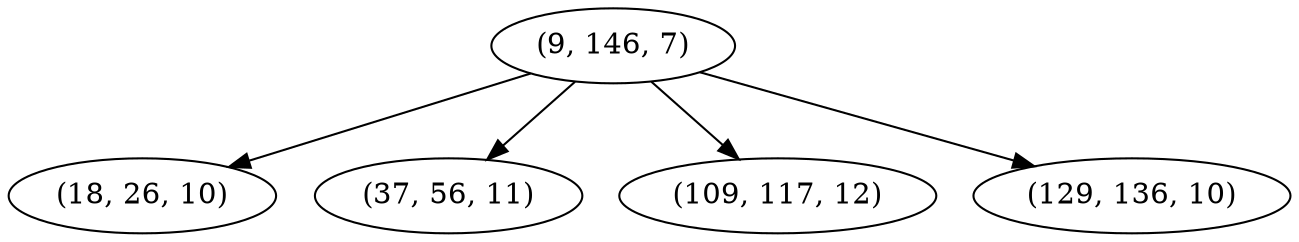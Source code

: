 digraph tree {
    "(9, 146, 7)";
    "(18, 26, 10)";
    "(37, 56, 11)";
    "(109, 117, 12)";
    "(129, 136, 10)";
    "(9, 146, 7)" -> "(18, 26, 10)";
    "(9, 146, 7)" -> "(37, 56, 11)";
    "(9, 146, 7)" -> "(109, 117, 12)";
    "(9, 146, 7)" -> "(129, 136, 10)";
}
